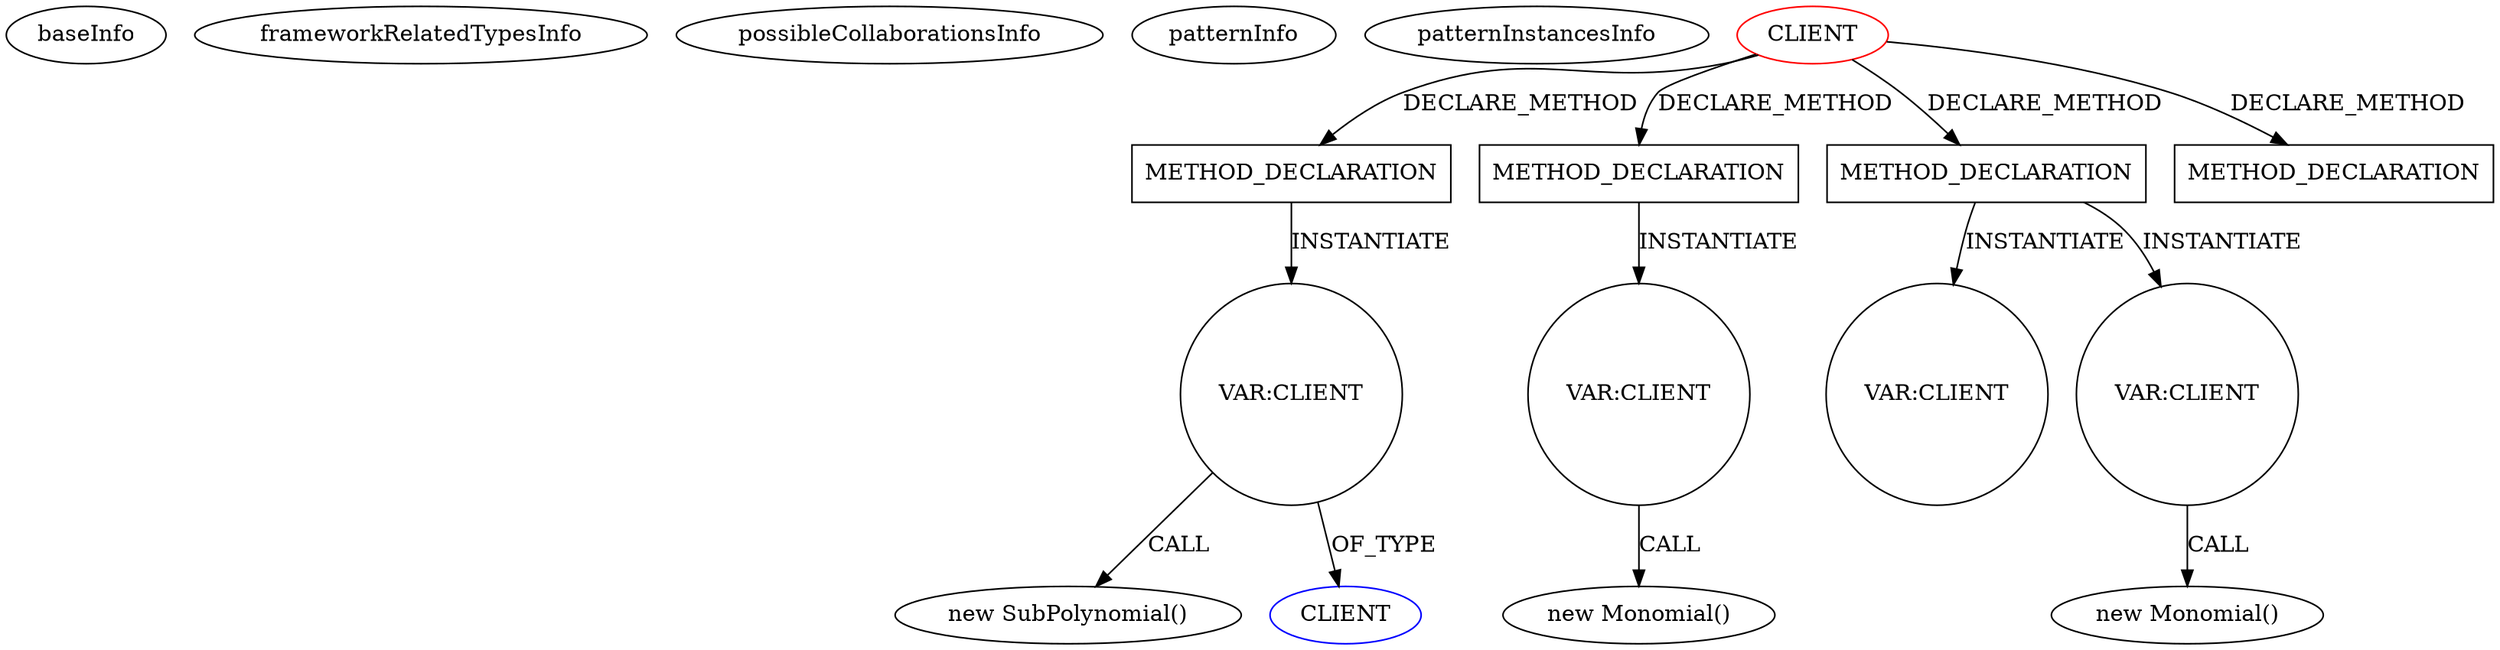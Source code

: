 digraph {
baseInfo[graphId=1808,category="pattern",isAnonymous=false,possibleRelation=false]
frameworkRelatedTypesInfo[]
possibleCollaborationsInfo[]
patternInfo[frequency=2.0,patternRootClient=0]
patternInstancesInfo[0="luxferrari-AlgebrApp~/luxferrari-AlgebrApp/AlgebrApp-master/AlgebrApp/src/org/luxferrari/algebrapp/client/AlgebrApp.java~AlgebrApp~3667",1="luxferrari-AlgebrApp~/luxferrari-AlgebrApp/AlgebrApp-master/AlgebrApp/src/org/luxferrari/algebrapp/client/Polynomial.java~Polynomial~3666"]
98[label="new SubPolynomial()",vertexType="CONSTRUCTOR_CALL",isFrameworkType=false]
99[label="VAR:CLIENT",vertexType="VARIABLE_EXPRESION",isFrameworkType=false,shape=circle]
97[label="METHOD_DECLARATION",vertexType="CLIENT_METHOD_DECLARATION",isFrameworkType=false,shape=box]
0[label="CLIENT",vertexType="ROOT_CLIENT_CLASS_DECLARATION",isFrameworkType=false,color=red]
93[label="METHOD_DECLARATION",vertexType="CLIENT_METHOD_DECLARATION",isFrameworkType=false,shape=box]
95[label="VAR:CLIENT",vertexType="VARIABLE_EXPRESION",isFrameworkType=false,shape=circle]
94[label="new Monomial()",vertexType="CONSTRUCTOR_CALL",isFrameworkType=false]
288[label="METHOD_DECLARATION",vertexType="CLIENT_METHOD_DECLARATION",isFrameworkType=false,shape=box]
293[label="VAR:CLIENT",vertexType="VARIABLE_EXPRESION",isFrameworkType=false,shape=circle]
290[label="VAR:CLIENT",vertexType="VARIABLE_EXPRESION",isFrameworkType=false,shape=circle]
8[label="CLIENT",vertexType="REFERENCE_CLIENT_CLASS_DECLARATION",isFrameworkType=false,color=blue]
289[label="new Monomial()",vertexType="CONSTRUCTOR_CALL",isFrameworkType=false]
81[label="METHOD_DECLARATION",vertexType="CLIENT_METHOD_DECLARATION",isFrameworkType=false,shape=box]
97->99[label="INSTANTIATE"]
0->97[label="DECLARE_METHOD"]
93->95[label="INSTANTIATE"]
99->8[label="OF_TYPE"]
0->288[label="DECLARE_METHOD"]
95->94[label="CALL"]
288->290[label="INSTANTIATE"]
0->81[label="DECLARE_METHOD"]
290->289[label="CALL"]
0->93[label="DECLARE_METHOD"]
288->293[label="INSTANTIATE"]
99->98[label="CALL"]
}
